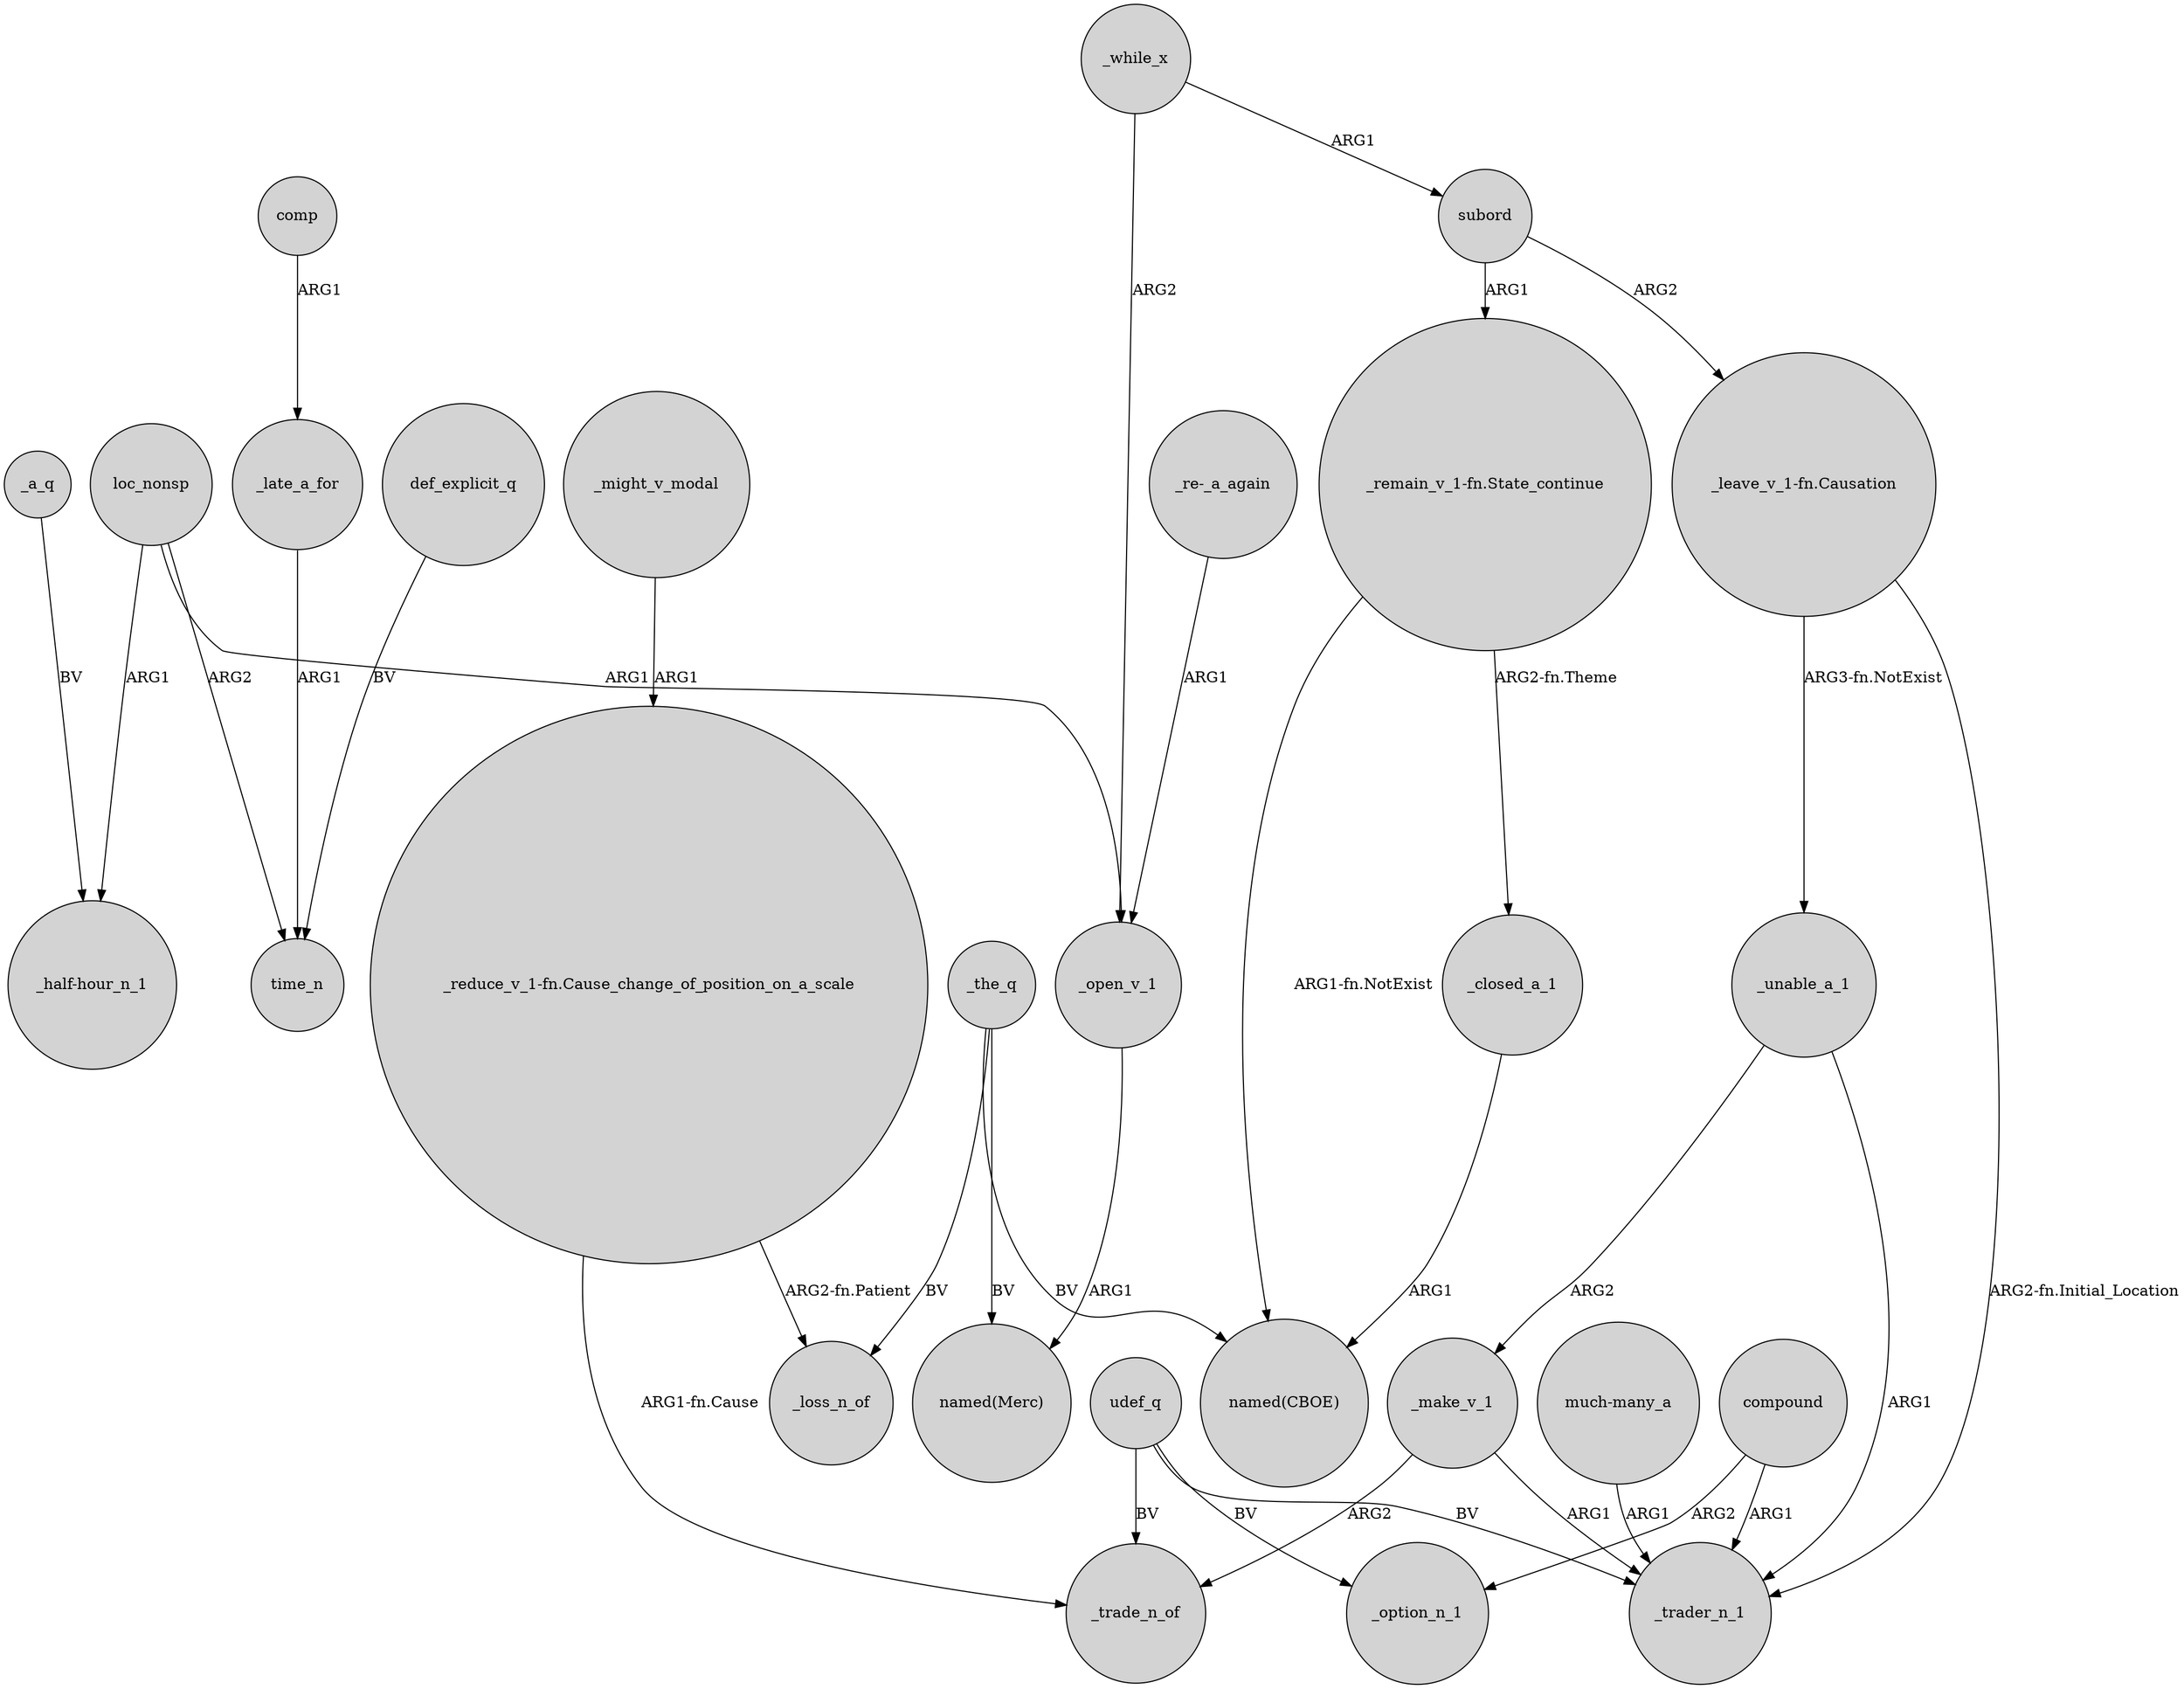 digraph {
	node [shape=circle style=filled]
	_a_q -> "_half-hour_n_1" [label=BV]
	loc_nonsp -> "_half-hour_n_1" [label=ARG1]
	udef_q -> _trade_n_of [label=BV]
	comp -> _late_a_for [label=ARG1]
	_might_v_modal -> "_reduce_v_1-fn.Cause_change_of_position_on_a_scale" [label=ARG1]
	udef_q -> _option_n_1 [label=BV]
	def_explicit_q -> time_n [label=BV]
	udef_q -> _trader_n_1 [label=BV]
	_while_x -> subord [label=ARG1]
	_the_q -> "named(Merc)" [label=BV]
	_make_v_1 -> _trade_n_of [label=ARG2]
	_open_v_1 -> "named(Merc)" [label=ARG1]
	"_re-_a_again" -> _open_v_1 [label=ARG1]
	"_remain_v_1-fn.State_continue" -> _closed_a_1 [label="ARG2-fn.Theme"]
	loc_nonsp -> time_n [label=ARG2]
	compound -> _trader_n_1 [label=ARG1]
	"_remain_v_1-fn.State_continue" -> "named(CBOE)" [label="ARG1-fn.NotExist"]
	_unable_a_1 -> _make_v_1 [label=ARG2]
	"_reduce_v_1-fn.Cause_change_of_position_on_a_scale" -> _loss_n_of [label="ARG2-fn.Patient"]
	_the_q -> "named(CBOE)" [label=BV]
	"_leave_v_1-fn.Causation" -> _unable_a_1 [label="ARG3-fn.NotExist"]
	compound -> _option_n_1 [label=ARG2]
	_closed_a_1 -> "named(CBOE)" [label=ARG1]
	_unable_a_1 -> _trader_n_1 [label=ARG1]
	"_reduce_v_1-fn.Cause_change_of_position_on_a_scale" -> _trade_n_of [label="ARG1-fn.Cause"]
	_the_q -> _loss_n_of [label=BV]
	subord -> "_leave_v_1-fn.Causation" [label=ARG2]
	"much-many_a" -> _trader_n_1 [label=ARG1]
	"_leave_v_1-fn.Causation" -> _trader_n_1 [label="ARG2-fn.Initial_Location"]
	_late_a_for -> time_n [label=ARG1]
	_make_v_1 -> _trader_n_1 [label=ARG1]
	_while_x -> _open_v_1 [label=ARG2]
	loc_nonsp -> _open_v_1 [label=ARG1]
	subord -> "_remain_v_1-fn.State_continue" [label=ARG1]
}
